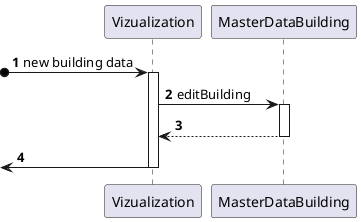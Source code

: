 @startuml processLevel1
'https://plantuml.com/sequence-diagram

autonumber
participant Vizualization
participant MasterDataBuilding

?o->Vizualization : new building data
activate Vizualization

Vizualization -> MasterDataBuilding : editBuilding
activate MasterDataBuilding

MasterDataBuilding --> Vizualization
deactivate MasterDataBuilding

<-Vizualization
deactivate Vizualization

@enduml